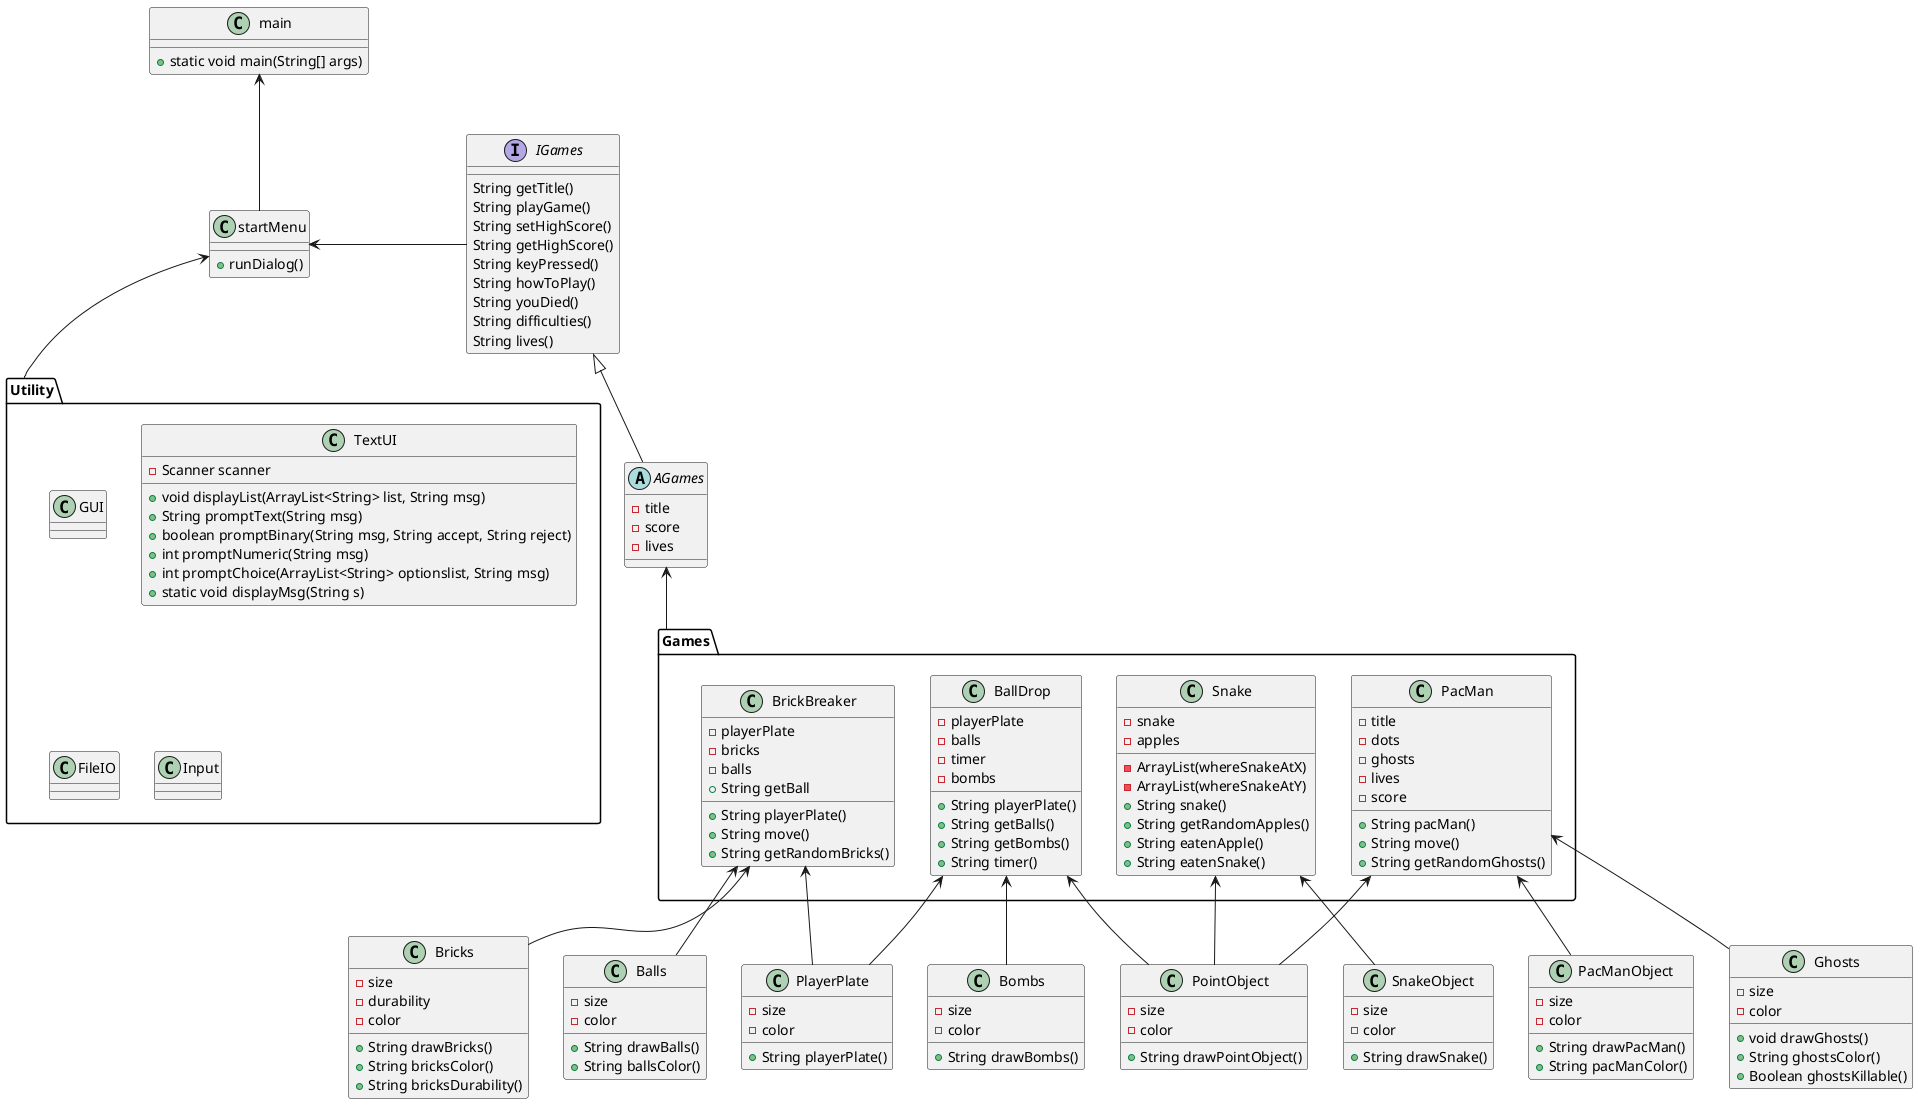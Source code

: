 @startuml
'https://plantuml.com/class-diagram

class main{
+ static void main(String[] args)
}
class startMenu{
+ runDialog()
}

interface IGames{
String getTitle()
String playGame()
String setHighScore()
String getHighScore()
String keyPressed()
String howToPlay()
String youDied()
String difficulties()
String lives()
}

abstract class AGames{
- title
- score
- lives
}

package Games <<Folder>> {

class BrickBreaker{
- playerPlate
- bricks
- balls
+ String playerPlate()
+ String getBall
+ String move()
+ String getRandomBricks()
}

class BallDrop{
- playerPlate
- balls
- timer
- bombs
+ String playerPlate()
+ String getBalls()
+ String getBombs()
+ String timer()
}

class Snake{
- snake
- apples
- ArrayList(whereSnakeAtX)
- ArrayList(whereSnakeAtY)
+ String snake()
+ String getRandomApples()
+ String eatenApple()
+ String eatenSnake()
}

class PacMan{
- title
- dots
- ghosts
- lives
- score
+ String pacMan()
+ String move()
+ String getRandomGhosts()
}
}

package Utility <<Folder>> {
class GUI{
}
class TextUI{
- Scanner scanner
+ void displayList(ArrayList<String> list, String msg)
+ String promptText(String msg)
+ boolean promptBinary(String msg, String accept, String reject)
+ int promptNumeric(String msg)
+ int promptChoice(ArrayList<String> optionslist, String msg)
+ static void displayMsg(String s)
}
class FileIO{
}
class Input{
}
}

class Balls{
- size
- color
+ String drawBalls()
+ String ballsColor()
}

class Bombs{
- size
- color
+ String drawBombs()
}

class PlayerPlate{
- size
- color
+ String playerPlate()
}

class SnakeObject{
- size
- color
+ String drawSnake()
}

class PointObject{
'Apples, cheese and cherries for Snake and PacMan
- size
- color
+ String drawPointObject()
}

class Bricks{
- size
- durability
- color
+ String drawBricks()
+ String bricksColor()
+ String bricksDurability()
}

class PacManObject{
- size
- color
+ String drawPacMan()
+ String pacManColor()
}

class Ghosts{
- size
- color
+ void drawGhosts()
+ String ghostsColor()
+ Boolean ghostsKillable()
}

main <-- startMenu
startMenu <- IGames

IGames <|-- AGames

AGames <-- Games
'AGames <|-- Snake
'AGames <|-- BrickBreaker
'AGames <|-- BallDrop
'AGames <|-- PacMan

startMenu <-- Utility
'startMenu <-- GUI
'startMenu <-- TextUI
'startMenu <-- FileIO

BrickBreaker <-- Bricks
BrickBreaker <-- PlayerPlate
BrickBreaker <-- Balls

BallDrop <-- PlayerPlate
BallDrop <-- PointObject
BallDrop <-- Bombs

Snake <-- SnakeObject
Snake <-- PointObject

PacMan <-- PacManObject
PacMan <-- Ghosts
PacMan <-- PointObject

@enduml